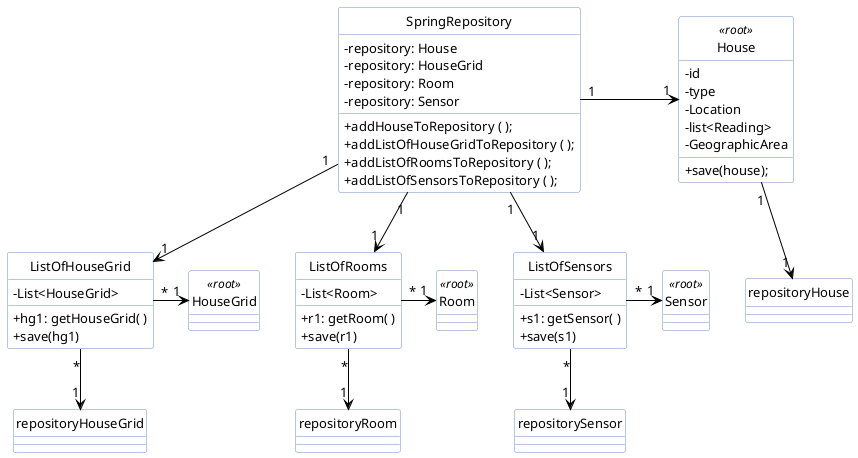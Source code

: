 @startuml

skinparam class {
    HeaderBackgroundColor #DAE8FC
	BackgroundColor White
	ArrowColor black
	BorderColor 6C8EBF
	FontSize 15
	headerFontColor 6C8EBF
	style Frame
	FontName Arial Rounded MT Bold
	}

hide circle

skinparam classAttributeIconSize 0

skinparam classAttributeFontSize 13

skinparam shadowing false

skinparam defaultFontName Segoe UI



class SpringRepository
class House << root >>
class repositoryHouse

class ListOfHouseGrid
class HouseGrid << root >>
class repositoryHouseGrid

class ListOfRooms
class Room << root >>
class repositoryRoom

class ListOfSensors
class Sensor << root >>
class repositorySensor

SpringRepository "1" -> "1" House
House "1" --> "1" repositoryHouse

SpringRepository "1" --> "1" ListOfHouseGrid
ListOfHouseGrid "*" -> "1" HouseGrid
ListOfHouseGrid "*" --> "1" repositoryHouseGrid

class SpringRepository {
- repository: House
- repository: HouseGrid
- repository: Room
- repository: Sensor
+ addHouseToRepository ( );
+ addListOfHouseGridToRepository ( );
+ addListOfRoomsToRepository ( );
+ addListOfSensorsToRepository ( );
}

class House {
- id
- type
- Location
- list<Reading>
- GeographicArea
+ save(house);
}

class ListOfHouseGrid {
- List<HouseGrid>
+ hg1: getHouseGrid( )
+ save(hg1)
}

SpringRepository "1" --> "1" ListOfRooms
ListOfRooms "*" -> "1" Room
ListOfRooms "*" --> "1" repositoryRoom

class ListOfRooms {
- List<Room>
+ r1: getRoom( )
+ save(r1)
}

SpringRepository "1" --> "1" ListOfSensors
ListOfSensors "*" -> "1" Sensor
ListOfSensors "*" --> "1" repositorySensor

class ListOfSensors {
- List<Sensor>
+ s1: getSensor( )
+ save(s1)
}


@enduml